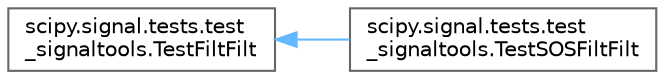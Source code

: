 digraph "Graphical Class Hierarchy"
{
 // LATEX_PDF_SIZE
  bgcolor="transparent";
  edge [fontname=Helvetica,fontsize=10,labelfontname=Helvetica,labelfontsize=10];
  node [fontname=Helvetica,fontsize=10,shape=box,height=0.2,width=0.4];
  rankdir="LR";
  Node0 [id="Node000000",label="scipy.signal.tests.test\l_signaltools.TestFiltFilt",height=0.2,width=0.4,color="grey40", fillcolor="white", style="filled",URL="$dc/d99/classscipy_1_1signal_1_1tests_1_1test__signaltools_1_1TestFiltFilt.html",tooltip=" "];
  Node0 -> Node1 [id="edge5320_Node000000_Node000001",dir="back",color="steelblue1",style="solid",tooltip=" "];
  Node1 [id="Node000001",label="scipy.signal.tests.test\l_signaltools.TestSOSFiltFilt",height=0.2,width=0.4,color="grey40", fillcolor="white", style="filled",URL="$d4/d39/classscipy_1_1signal_1_1tests_1_1test__signaltools_1_1TestSOSFiltFilt.html",tooltip=" "];
}

